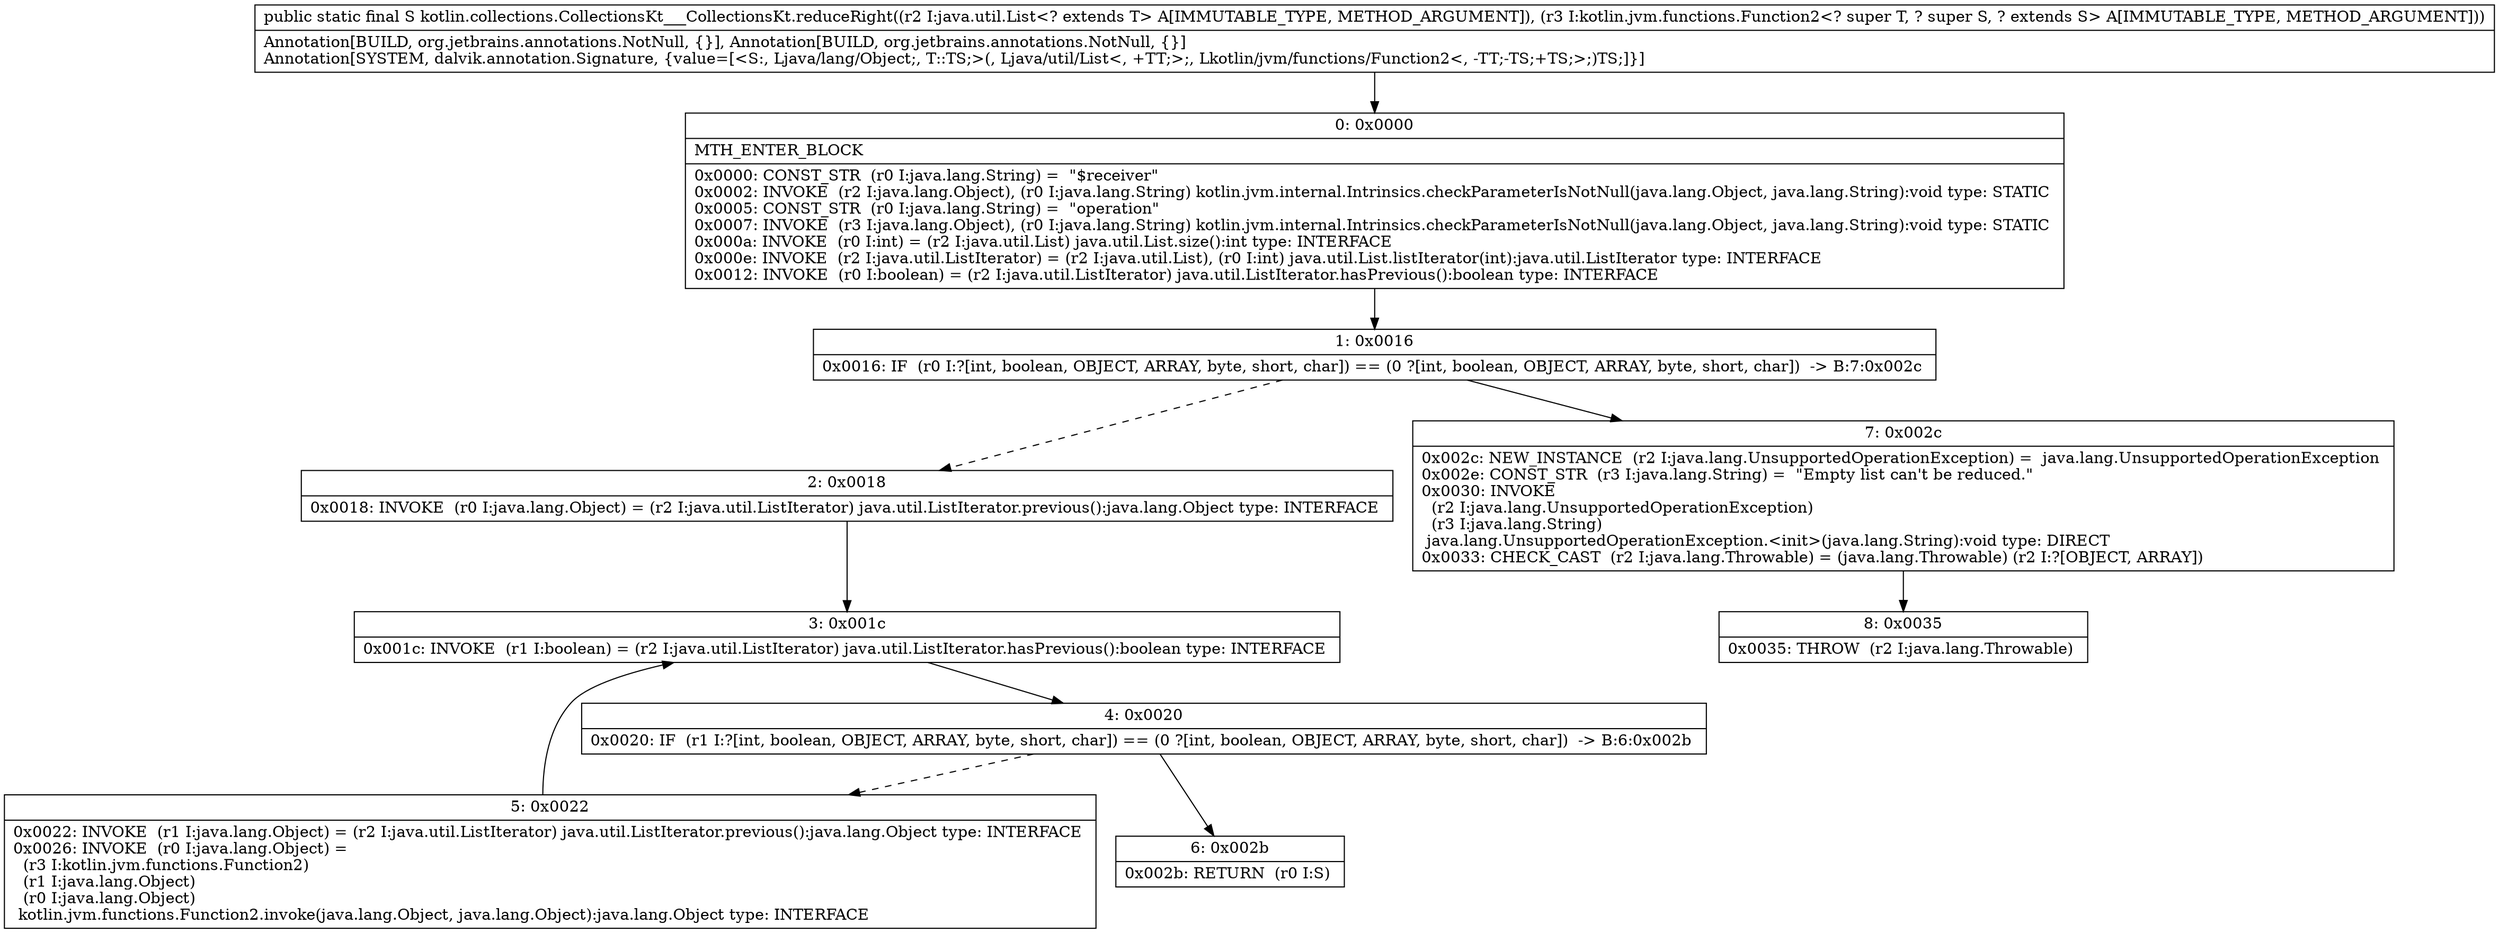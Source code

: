 digraph "CFG forkotlin.collections.CollectionsKt___CollectionsKt.reduceRight(Ljava\/util\/List;Lkotlin\/jvm\/functions\/Function2;)Ljava\/lang\/Object;" {
Node_0 [shape=record,label="{0\:\ 0x0000|MTH_ENTER_BLOCK\l|0x0000: CONST_STR  (r0 I:java.lang.String) =  \"$receiver\" \l0x0002: INVOKE  (r2 I:java.lang.Object), (r0 I:java.lang.String) kotlin.jvm.internal.Intrinsics.checkParameterIsNotNull(java.lang.Object, java.lang.String):void type: STATIC \l0x0005: CONST_STR  (r0 I:java.lang.String) =  \"operation\" \l0x0007: INVOKE  (r3 I:java.lang.Object), (r0 I:java.lang.String) kotlin.jvm.internal.Intrinsics.checkParameterIsNotNull(java.lang.Object, java.lang.String):void type: STATIC \l0x000a: INVOKE  (r0 I:int) = (r2 I:java.util.List) java.util.List.size():int type: INTERFACE \l0x000e: INVOKE  (r2 I:java.util.ListIterator) = (r2 I:java.util.List), (r0 I:int) java.util.List.listIterator(int):java.util.ListIterator type: INTERFACE \l0x0012: INVOKE  (r0 I:boolean) = (r2 I:java.util.ListIterator) java.util.ListIterator.hasPrevious():boolean type: INTERFACE \l}"];
Node_1 [shape=record,label="{1\:\ 0x0016|0x0016: IF  (r0 I:?[int, boolean, OBJECT, ARRAY, byte, short, char]) == (0 ?[int, boolean, OBJECT, ARRAY, byte, short, char])  \-\> B:7:0x002c \l}"];
Node_2 [shape=record,label="{2\:\ 0x0018|0x0018: INVOKE  (r0 I:java.lang.Object) = (r2 I:java.util.ListIterator) java.util.ListIterator.previous():java.lang.Object type: INTERFACE \l}"];
Node_3 [shape=record,label="{3\:\ 0x001c|0x001c: INVOKE  (r1 I:boolean) = (r2 I:java.util.ListIterator) java.util.ListIterator.hasPrevious():boolean type: INTERFACE \l}"];
Node_4 [shape=record,label="{4\:\ 0x0020|0x0020: IF  (r1 I:?[int, boolean, OBJECT, ARRAY, byte, short, char]) == (0 ?[int, boolean, OBJECT, ARRAY, byte, short, char])  \-\> B:6:0x002b \l}"];
Node_5 [shape=record,label="{5\:\ 0x0022|0x0022: INVOKE  (r1 I:java.lang.Object) = (r2 I:java.util.ListIterator) java.util.ListIterator.previous():java.lang.Object type: INTERFACE \l0x0026: INVOKE  (r0 I:java.lang.Object) = \l  (r3 I:kotlin.jvm.functions.Function2)\l  (r1 I:java.lang.Object)\l  (r0 I:java.lang.Object)\l kotlin.jvm.functions.Function2.invoke(java.lang.Object, java.lang.Object):java.lang.Object type: INTERFACE \l}"];
Node_6 [shape=record,label="{6\:\ 0x002b|0x002b: RETURN  (r0 I:S) \l}"];
Node_7 [shape=record,label="{7\:\ 0x002c|0x002c: NEW_INSTANCE  (r2 I:java.lang.UnsupportedOperationException) =  java.lang.UnsupportedOperationException \l0x002e: CONST_STR  (r3 I:java.lang.String) =  \"Empty list can't be reduced.\" \l0x0030: INVOKE  \l  (r2 I:java.lang.UnsupportedOperationException)\l  (r3 I:java.lang.String)\l java.lang.UnsupportedOperationException.\<init\>(java.lang.String):void type: DIRECT \l0x0033: CHECK_CAST  (r2 I:java.lang.Throwable) = (java.lang.Throwable) (r2 I:?[OBJECT, ARRAY]) \l}"];
Node_8 [shape=record,label="{8\:\ 0x0035|0x0035: THROW  (r2 I:java.lang.Throwable) \l}"];
MethodNode[shape=record,label="{public static final S kotlin.collections.CollectionsKt___CollectionsKt.reduceRight((r2 I:java.util.List\<? extends T\> A[IMMUTABLE_TYPE, METHOD_ARGUMENT]), (r3 I:kotlin.jvm.functions.Function2\<? super T, ? super S, ? extends S\> A[IMMUTABLE_TYPE, METHOD_ARGUMENT]))  | Annotation[BUILD, org.jetbrains.annotations.NotNull, \{\}], Annotation[BUILD, org.jetbrains.annotations.NotNull, \{\}]\lAnnotation[SYSTEM, dalvik.annotation.Signature, \{value=[\<S:, Ljava\/lang\/Object;, T::TS;\>(, Ljava\/util\/List\<, +TT;\>;, Lkotlin\/jvm\/functions\/Function2\<, \-TT;\-TS;+TS;\>;)TS;]\}]\l}"];
MethodNode -> Node_0;
Node_0 -> Node_1;
Node_1 -> Node_2[style=dashed];
Node_1 -> Node_7;
Node_2 -> Node_3;
Node_3 -> Node_4;
Node_4 -> Node_5[style=dashed];
Node_4 -> Node_6;
Node_5 -> Node_3;
Node_7 -> Node_8;
}

